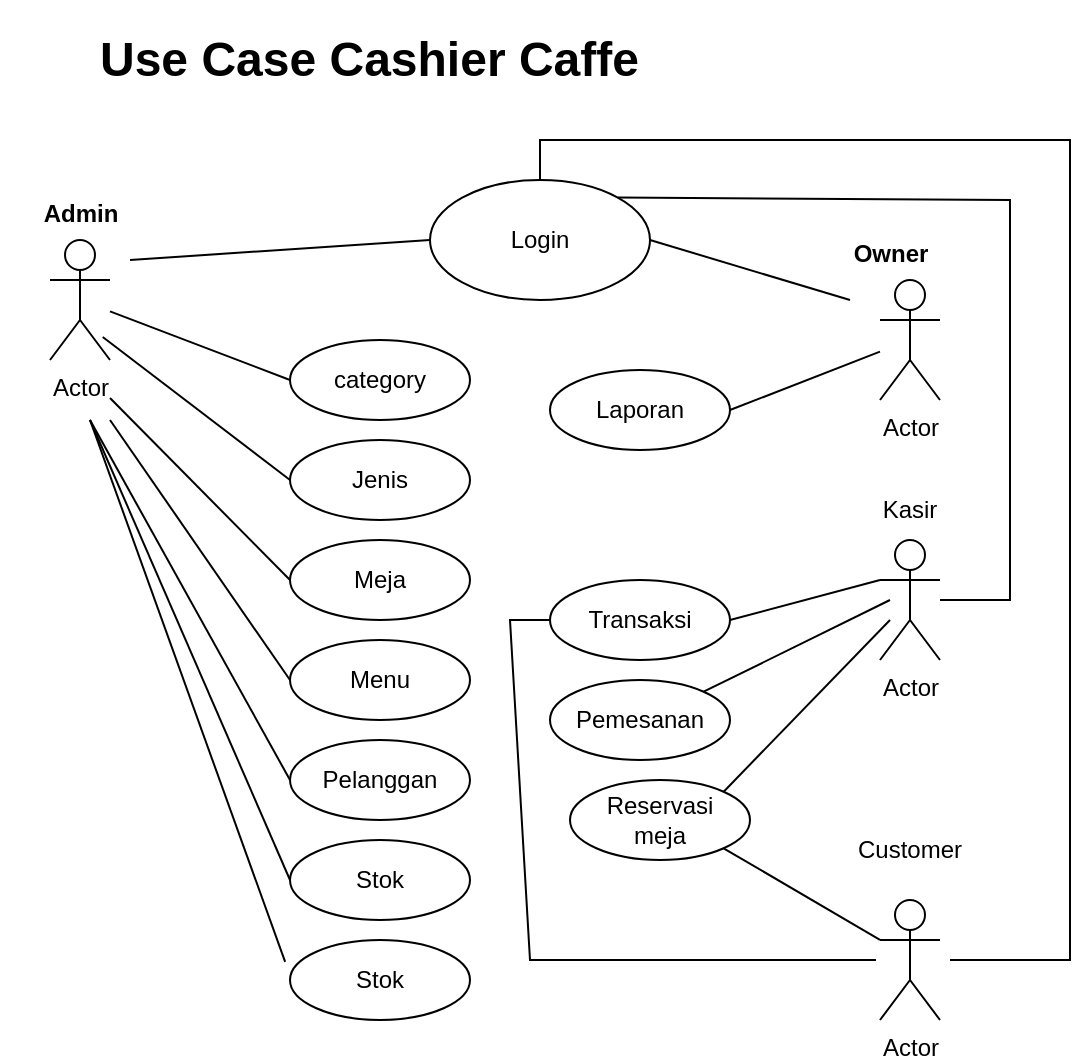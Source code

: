 <mxfile version="22.1.18" type="github" pages="2">
  <diagram name="Use case" id="99miMiEeGPiiA9rvKlBM">
    <mxGraphModel dx="593" dy="1801" grid="1" gridSize="10" guides="1" tooltips="1" connect="1" arrows="1" fold="1" page="1" pageScale="1" pageWidth="827" pageHeight="1169" math="0" shadow="0">
      <root>
        <mxCell id="0" />
        <mxCell id="1" parent="0" />
        <mxCell id="AkujJri6aUZunFmp67Fm-5" value="Actor" style="shape=umlActor;verticalLabelPosition=bottom;verticalAlign=top;html=1;outlineConnect=0;" vertex="1" parent="1">
          <mxGeometry x="80" y="80" width="30" height="60" as="geometry" />
        </mxCell>
        <mxCell id="AkujJri6aUZunFmp67Fm-6" value="Login" style="ellipse;whiteSpace=wrap;html=1;" vertex="1" parent="1">
          <mxGeometry x="270" y="50" width="110" height="60" as="geometry" />
        </mxCell>
        <mxCell id="AkujJri6aUZunFmp67Fm-8" value="Actor" style="shape=umlActor;verticalLabelPosition=bottom;verticalAlign=top;html=1;outlineConnect=0;" vertex="1" parent="1">
          <mxGeometry x="495" y="100" width="30" height="60" as="geometry" />
        </mxCell>
        <mxCell id="AkujJri6aUZunFmp67Fm-10" value="Admin" style="text;align=center;fontStyle=1;verticalAlign=middle;spacingLeft=3;spacingRight=3;strokeColor=none;rotatable=0;points=[[0,0.5],[1,0.5]];portConstraint=eastwest;html=1;" vertex="1" parent="1">
          <mxGeometry x="55" y="54" width="80" height="26" as="geometry" />
        </mxCell>
        <mxCell id="AkujJri6aUZunFmp67Fm-11" value="Owner" style="text;align=center;fontStyle=1;verticalAlign=middle;spacingLeft=3;spacingRight=3;strokeColor=none;rotatable=0;points=[[0,0.5],[1,0.5]];portConstraint=eastwest;html=1;" vertex="1" parent="1">
          <mxGeometry x="460" y="74" width="80" height="26" as="geometry" />
        </mxCell>
        <mxCell id="AkujJri6aUZunFmp67Fm-13" value="category" style="ellipse;whiteSpace=wrap;html=1;" vertex="1" parent="1">
          <mxGeometry x="200" y="130" width="90" height="40" as="geometry" />
        </mxCell>
        <mxCell id="AkujJri6aUZunFmp67Fm-14" value="Jenis" style="ellipse;whiteSpace=wrap;html=1;" vertex="1" parent="1">
          <mxGeometry x="200" y="180" width="90" height="40" as="geometry" />
        </mxCell>
        <mxCell id="AkujJri6aUZunFmp67Fm-15" value="Meja" style="ellipse;whiteSpace=wrap;html=1;" vertex="1" parent="1">
          <mxGeometry x="200" y="230" width="90" height="40" as="geometry" />
        </mxCell>
        <mxCell id="AkujJri6aUZunFmp67Fm-16" value="Menu" style="ellipse;whiteSpace=wrap;html=1;" vertex="1" parent="1">
          <mxGeometry x="200" y="280" width="90" height="40" as="geometry" />
        </mxCell>
        <mxCell id="AkujJri6aUZunFmp67Fm-17" value="Pelanggan" style="ellipse;whiteSpace=wrap;html=1;" vertex="1" parent="1">
          <mxGeometry x="200" y="330" width="90" height="40" as="geometry" />
        </mxCell>
        <mxCell id="AkujJri6aUZunFmp67Fm-18" value="Stok" style="ellipse;whiteSpace=wrap;html=1;" vertex="1" parent="1">
          <mxGeometry x="200" y="380" width="90" height="40" as="geometry" />
        </mxCell>
        <mxCell id="AkujJri6aUZunFmp67Fm-34" value="" style="endArrow=none;html=1;rounded=0;entryX=0;entryY=0.5;entryDx=0;entryDy=0;" edge="1" parent="1" source="AkujJri6aUZunFmp67Fm-5" target="AkujJri6aUZunFmp67Fm-13">
          <mxGeometry width="50" height="50" relative="1" as="geometry">
            <mxPoint x="250" y="330" as="sourcePoint" />
            <mxPoint x="300" y="280" as="targetPoint" />
          </mxGeometry>
        </mxCell>
        <mxCell id="AkujJri6aUZunFmp67Fm-35" value="" style="endArrow=none;html=1;rounded=0;entryX=0;entryY=0.5;entryDx=0;entryDy=0;exitX=0.879;exitY=0.809;exitDx=0;exitDy=0;exitPerimeter=0;" edge="1" parent="1" source="AkujJri6aUZunFmp67Fm-5" target="AkujJri6aUZunFmp67Fm-14">
          <mxGeometry width="50" height="50" relative="1" as="geometry">
            <mxPoint x="120" y="126" as="sourcePoint" />
            <mxPoint x="210" y="160" as="targetPoint" />
          </mxGeometry>
        </mxCell>
        <mxCell id="AkujJri6aUZunFmp67Fm-36" value="" style="endArrow=none;html=1;rounded=0;entryX=0;entryY=0.5;entryDx=0;entryDy=0;" edge="1" parent="1" target="AkujJri6aUZunFmp67Fm-6">
          <mxGeometry width="50" height="50" relative="1" as="geometry">
            <mxPoint x="120" y="90" as="sourcePoint" />
            <mxPoint x="210" y="160" as="targetPoint" />
          </mxGeometry>
        </mxCell>
        <mxCell id="AkujJri6aUZunFmp67Fm-37" value="" style="endArrow=none;html=1;rounded=0;exitX=1;exitY=0.5;exitDx=0;exitDy=0;" edge="1" parent="1" source="AkujJri6aUZunFmp67Fm-6">
          <mxGeometry width="50" height="50" relative="1" as="geometry">
            <mxPoint x="370" y="110" as="sourcePoint" />
            <mxPoint x="480" y="110" as="targetPoint" />
          </mxGeometry>
        </mxCell>
        <mxCell id="AkujJri6aUZunFmp67Fm-38" value="" style="endArrow=none;html=1;rounded=0;entryX=0;entryY=0.5;entryDx=0;entryDy=0;exitX=0.879;exitY=0.809;exitDx=0;exitDy=0;exitPerimeter=0;" edge="1" parent="1" target="AkujJri6aUZunFmp67Fm-15">
          <mxGeometry width="50" height="50" relative="1" as="geometry">
            <mxPoint x="110" y="159" as="sourcePoint" />
            <mxPoint x="204" y="230" as="targetPoint" />
          </mxGeometry>
        </mxCell>
        <mxCell id="AkujJri6aUZunFmp67Fm-39" value="" style="endArrow=none;html=1;rounded=0;entryX=0;entryY=0.5;entryDx=0;entryDy=0;exitX=0.879;exitY=0.809;exitDx=0;exitDy=0;exitPerimeter=0;" edge="1" parent="1" target="AkujJri6aUZunFmp67Fm-16">
          <mxGeometry width="50" height="50" relative="1" as="geometry">
            <mxPoint x="110" y="170" as="sourcePoint" />
            <mxPoint x="200" y="261" as="targetPoint" />
          </mxGeometry>
        </mxCell>
        <mxCell id="AkujJri6aUZunFmp67Fm-40" value="" style="endArrow=none;html=1;rounded=0;entryX=0;entryY=0.5;entryDx=0;entryDy=0;" edge="1" parent="1" target="AkujJri6aUZunFmp67Fm-17">
          <mxGeometry width="50" height="50" relative="1" as="geometry">
            <mxPoint x="100" y="170" as="sourcePoint" />
            <mxPoint x="180" y="300" as="targetPoint" />
          </mxGeometry>
        </mxCell>
        <mxCell id="AkujJri6aUZunFmp67Fm-41" value="" style="endArrow=none;html=1;rounded=0;entryX=0;entryY=0.5;entryDx=0;entryDy=0;" edge="1" parent="1" target="AkujJri6aUZunFmp67Fm-18">
          <mxGeometry width="50" height="50" relative="1" as="geometry">
            <mxPoint x="100" y="170" as="sourcePoint" />
            <mxPoint x="190" y="350" as="targetPoint" />
          </mxGeometry>
        </mxCell>
        <mxCell id="AkujJri6aUZunFmp67Fm-42" value="Laporan" style="ellipse;whiteSpace=wrap;html=1;" vertex="1" parent="1">
          <mxGeometry x="330" y="145" width="90" height="40" as="geometry" />
        </mxCell>
        <mxCell id="AkujJri6aUZunFmp67Fm-43" value="" style="endArrow=none;html=1;rounded=0;exitX=1;exitY=0.5;exitDx=0;exitDy=0;" edge="1" parent="1" source="AkujJri6aUZunFmp67Fm-42" target="AkujJri6aUZunFmp67Fm-8">
          <mxGeometry width="50" height="50" relative="1" as="geometry">
            <mxPoint x="425" y="150" as="sourcePoint" />
            <mxPoint x="565" y="170" as="targetPoint" />
          </mxGeometry>
        </mxCell>
        <mxCell id="AkujJri6aUZunFmp67Fm-44" value="Actor" style="shape=umlActor;verticalLabelPosition=bottom;verticalAlign=top;html=1;outlineConnect=0;" vertex="1" parent="1">
          <mxGeometry x="495" y="230" width="30" height="60" as="geometry" />
        </mxCell>
        <mxCell id="AkujJri6aUZunFmp67Fm-45" value="&lt;h1&gt;Use Case Cashier Caffe&lt;/h1&gt;" style="text;html=1;strokeColor=none;fillColor=none;spacing=5;spacingTop=-20;whiteSpace=wrap;overflow=hidden;rounded=0;" vertex="1" parent="1">
          <mxGeometry x="100" y="-30" width="350" height="40" as="geometry" />
        </mxCell>
        <mxCell id="AkujJri6aUZunFmp67Fm-46" value="Kasir" style="text;html=1;strokeColor=none;fillColor=none;align=center;verticalAlign=middle;whiteSpace=wrap;rounded=0;" vertex="1" parent="1">
          <mxGeometry x="480" y="200" width="60" height="30" as="geometry" />
        </mxCell>
        <mxCell id="AkujJri6aUZunFmp67Fm-49" value="" style="endArrow=none;html=1;rounded=0;exitX=1;exitY=0;exitDx=0;exitDy=0;" edge="1" parent="1" source="AkujJri6aUZunFmp67Fm-6" target="AkujJri6aUZunFmp67Fm-44">
          <mxGeometry width="50" height="50" relative="1" as="geometry">
            <mxPoint x="300" y="310" as="sourcePoint" />
            <mxPoint x="550" y="260" as="targetPoint" />
            <Array as="points">
              <mxPoint x="560" y="60" />
              <mxPoint x="560" y="260" />
            </Array>
          </mxGeometry>
        </mxCell>
        <mxCell id="AkujJri6aUZunFmp67Fm-50" value="Pemesanan" style="ellipse;whiteSpace=wrap;html=1;" vertex="1" parent="1">
          <mxGeometry x="330" y="300" width="90" height="40" as="geometry" />
        </mxCell>
        <mxCell id="AkujJri6aUZunFmp67Fm-52" value="Transaksi" style="ellipse;whiteSpace=wrap;html=1;" vertex="1" parent="1">
          <mxGeometry x="330" y="250" width="90" height="40" as="geometry" />
        </mxCell>
        <mxCell id="AkujJri6aUZunFmp67Fm-53" value="" style="endArrow=none;html=1;rounded=0;exitX=1;exitY=0;exitDx=0;exitDy=0;" edge="1" parent="1" source="AkujJri6aUZunFmp67Fm-50">
          <mxGeometry width="50" height="50" relative="1" as="geometry">
            <mxPoint x="300" y="310" as="sourcePoint" />
            <mxPoint x="500" y="260" as="targetPoint" />
          </mxGeometry>
        </mxCell>
        <mxCell id="AkujJri6aUZunFmp67Fm-54" value="" style="endArrow=none;html=1;rounded=0;exitX=1;exitY=0;exitDx=0;exitDy=0;" edge="1" parent="1" source="AkujJri6aUZunFmp67Fm-55">
          <mxGeometry width="50" height="50" relative="1" as="geometry">
            <mxPoint x="430" y="340" as="sourcePoint" />
            <mxPoint x="500" y="270" as="targetPoint" />
          </mxGeometry>
        </mxCell>
        <mxCell id="AkujJri6aUZunFmp67Fm-55" value="Reservasi&lt;br&gt;meja" style="ellipse;whiteSpace=wrap;html=1;" vertex="1" parent="1">
          <mxGeometry x="340" y="350" width="90" height="40" as="geometry" />
        </mxCell>
        <mxCell id="AkujJri6aUZunFmp67Fm-56" value="" style="endArrow=none;html=1;rounded=0;entryX=0;entryY=0.333;entryDx=0;entryDy=0;entryPerimeter=0;exitX=1;exitY=0.5;exitDx=0;exitDy=0;" edge="1" parent="1" source="AkujJri6aUZunFmp67Fm-52" target="AkujJri6aUZunFmp67Fm-44">
          <mxGeometry width="50" height="50" relative="1" as="geometry">
            <mxPoint x="430" y="240" as="sourcePoint" />
            <mxPoint x="510" y="270" as="targetPoint" />
          </mxGeometry>
        </mxCell>
        <mxCell id="AkujJri6aUZunFmp67Fm-58" value="Stok" style="ellipse;whiteSpace=wrap;html=1;" vertex="1" parent="1">
          <mxGeometry x="200" y="430" width="90" height="40" as="geometry" />
        </mxCell>
        <mxCell id="AkujJri6aUZunFmp67Fm-59" value="" style="endArrow=none;html=1;rounded=0;entryX=-0.027;entryY=0.273;entryDx=0;entryDy=0;entryPerimeter=0;" edge="1" parent="1" target="AkujJri6aUZunFmp67Fm-58">
          <mxGeometry width="50" height="50" relative="1" as="geometry">
            <mxPoint x="100" y="170" as="sourcePoint" />
            <mxPoint x="190" y="430" as="targetPoint" />
          </mxGeometry>
        </mxCell>
        <mxCell id="AkujJri6aUZunFmp67Fm-60" value="Actor" style="shape=umlActor;verticalLabelPosition=bottom;verticalAlign=top;html=1;outlineConnect=0;" vertex="1" parent="1">
          <mxGeometry x="495" y="410" width="30" height="60" as="geometry" />
        </mxCell>
        <mxCell id="AkujJri6aUZunFmp67Fm-61" value="Customer" style="text;html=1;strokeColor=none;fillColor=none;align=center;verticalAlign=middle;whiteSpace=wrap;rounded=0;" vertex="1" parent="1">
          <mxGeometry x="480" y="370" width="60" height="30" as="geometry" />
        </mxCell>
        <mxCell id="AkujJri6aUZunFmp67Fm-63" value="" style="endArrow=none;html=1;rounded=0;exitX=1;exitY=1;exitDx=0;exitDy=0;entryX=0;entryY=0.333;entryDx=0;entryDy=0;entryPerimeter=0;" edge="1" parent="1" source="AkujJri6aUZunFmp67Fm-55" target="AkujJri6aUZunFmp67Fm-60">
          <mxGeometry width="50" height="50" relative="1" as="geometry">
            <mxPoint x="426" y="366" as="sourcePoint" />
            <mxPoint x="480" y="420" as="targetPoint" />
          </mxGeometry>
        </mxCell>
        <mxCell id="AkujJri6aUZunFmp67Fm-64" value="" style="endArrow=none;html=1;rounded=0;exitX=0;exitY=0.5;exitDx=0;exitDy=0;" edge="1" parent="1" source="AkujJri6aUZunFmp67Fm-52">
          <mxGeometry width="50" height="50" relative="1" as="geometry">
            <mxPoint x="414" y="410" as="sourcePoint" />
            <mxPoint x="493" y="440" as="targetPoint" />
            <Array as="points">
              <mxPoint x="310" y="270" />
              <mxPoint x="320" y="440" />
            </Array>
          </mxGeometry>
        </mxCell>
        <mxCell id="AkujJri6aUZunFmp67Fm-65" value="" style="endArrow=none;html=1;rounded=0;exitX=0.5;exitY=0;exitDx=0;exitDy=0;" edge="1" parent="1" source="AkujJri6aUZunFmp67Fm-6">
          <mxGeometry width="50" height="50" relative="1" as="geometry">
            <mxPoint x="340" y="280" as="sourcePoint" />
            <mxPoint x="530" y="440" as="targetPoint" />
            <Array as="points">
              <mxPoint x="325" y="30" />
              <mxPoint x="590" y="30" />
              <mxPoint x="590" y="440" />
            </Array>
          </mxGeometry>
        </mxCell>
      </root>
    </mxGraphModel>
  </diagram>
  <diagram id="ZJLMs0nHdGUidtGzyGsQ" name="erd">
    <mxGraphModel dx="3075" dy="2359" grid="1" gridSize="10" guides="1" tooltips="1" connect="1" arrows="1" fold="1" page="1" pageScale="1" pageWidth="827" pageHeight="1169" math="0" shadow="0">
      <root>
        <mxCell id="0" />
        <mxCell id="1" parent="0" />
        <mxCell id="xLAtc9gtNEq5Ne8GK9qX-1" value="&lt;h1&gt;ERD Cashier Caffe&lt;/h1&gt;" style="text;html=1;strokeColor=none;fillColor=none;spacing=5;spacingTop=-20;whiteSpace=wrap;overflow=hidden;rounded=0;" vertex="1" parent="1">
          <mxGeometry x="100" y="-30" width="350" height="40" as="geometry" />
        </mxCell>
        <mxCell id="xLAtc9gtNEq5Ne8GK9qX-3" value="Stok" style="html=1;whiteSpace=wrap;" vertex="1" parent="1">
          <mxGeometry x="160" y="140" width="90" height="40" as="geometry" />
        </mxCell>
        <mxCell id="xLAtc9gtNEq5Ne8GK9qX-6" value="id" style="ellipse;whiteSpace=wrap;html=1;" vertex="1" parent="1">
          <mxGeometry x="110" y="70" width="80" height="40" as="geometry" />
        </mxCell>
        <mxCell id="xLAtc9gtNEq5Ne8GK9qX-7" value="menu_id" style="ellipse;whiteSpace=wrap;html=1;" vertex="1" parent="1">
          <mxGeometry x="200" y="70" width="80" height="40" as="geometry" />
        </mxCell>
        <mxCell id="xLAtc9gtNEq5Ne8GK9qX-8" value="jumlah" style="ellipse;whiteSpace=wrap;html=1;" vertex="1" parent="1">
          <mxGeometry x="30" y="140" width="80" height="40" as="geometry" />
        </mxCell>
        <mxCell id="xLAtc9gtNEq5Ne8GK9qX-9" value="" style="endArrow=none;html=1;rounded=0;exitX=0.5;exitY=1;exitDx=0;exitDy=0;entryX=0;entryY=0;entryDx=0;entryDy=0;" edge="1" parent="1" source="xLAtc9gtNEq5Ne8GK9qX-6" target="xLAtc9gtNEq5Ne8GK9qX-3">
          <mxGeometry width="50" height="50" relative="1" as="geometry">
            <mxPoint x="220" y="130" as="sourcePoint" />
            <mxPoint x="270" y="80" as="targetPoint" />
          </mxGeometry>
        </mxCell>
        <mxCell id="xLAtc9gtNEq5Ne8GK9qX-10" value="" style="endArrow=none;html=1;rounded=0;exitX=0.5;exitY=1;exitDx=0;exitDy=0;entryX=0.5;entryY=0;entryDx=0;entryDy=0;" edge="1" parent="1" source="xLAtc9gtNEq5Ne8GK9qX-7" target="xLAtc9gtNEq5Ne8GK9qX-3">
          <mxGeometry width="50" height="50" relative="1" as="geometry">
            <mxPoint x="160" y="120" as="sourcePoint" />
            <mxPoint x="170" y="150" as="targetPoint" />
          </mxGeometry>
        </mxCell>
        <mxCell id="xLAtc9gtNEq5Ne8GK9qX-11" value="" style="endArrow=none;html=1;rounded=0;exitX=0;exitY=0.5;exitDx=0;exitDy=0;entryX=1;entryY=0.5;entryDx=0;entryDy=0;" edge="1" parent="1" source="xLAtc9gtNEq5Ne8GK9qX-3" target="xLAtc9gtNEq5Ne8GK9qX-8">
          <mxGeometry width="50" height="50" relative="1" as="geometry">
            <mxPoint x="250" y="120" as="sourcePoint" />
            <mxPoint x="215" y="150" as="targetPoint" />
          </mxGeometry>
        </mxCell>
        <mxCell id="xLAtc9gtNEq5Ne8GK9qX-15" value="" style="rhombus;" vertex="1" parent="1">
          <mxGeometry x="310" y="150" width="20" height="20" as="geometry" />
        </mxCell>
        <mxCell id="xLAtc9gtNEq5Ne8GK9qX-16" value="" style="endArrow=none;html=1;rounded=0;exitX=0;exitY=0.5;exitDx=0;exitDy=0;entryX=1;entryY=0.5;entryDx=0;entryDy=0;" edge="1" parent="1" source="xLAtc9gtNEq5Ne8GK9qX-15" target="xLAtc9gtNEq5Ne8GK9qX-3">
          <mxGeometry width="50" height="50" relative="1" as="geometry">
            <mxPoint x="170" y="170" as="sourcePoint" />
            <mxPoint x="120" y="170" as="targetPoint" />
          </mxGeometry>
        </mxCell>
        <mxCell id="xLAtc9gtNEq5Ne8GK9qX-17" value="Menu" style="html=1;whiteSpace=wrap;" vertex="1" parent="1">
          <mxGeometry x="380" y="140" width="90" height="40" as="geometry" />
        </mxCell>
        <mxCell id="xLAtc9gtNEq5Ne8GK9qX-18" value="id" style="ellipse;whiteSpace=wrap;html=1;" vertex="1" parent="1">
          <mxGeometry x="334" y="70" width="80" height="40" as="geometry" />
        </mxCell>
        <mxCell id="xLAtc9gtNEq5Ne8GK9qX-19" value="nama_menu" style="ellipse;whiteSpace=wrap;html=1;" vertex="1" parent="1">
          <mxGeometry x="385" y="30" width="80" height="40" as="geometry" />
        </mxCell>
        <mxCell id="xLAtc9gtNEq5Ne8GK9qX-20" value="jenis" style="ellipse;whiteSpace=wrap;html=1;" vertex="1" parent="1">
          <mxGeometry x="505" y="200" width="80" height="40" as="geometry" />
        </mxCell>
        <mxCell id="xLAtc9gtNEq5Ne8GK9qX-21" value="" style="endArrow=none;html=1;rounded=0;exitX=0.5;exitY=1;exitDx=0;exitDy=0;entryX=0;entryY=0;entryDx=0;entryDy=0;" edge="1" source="xLAtc9gtNEq5Ne8GK9qX-18" target="xLAtc9gtNEq5Ne8GK9qX-17" parent="1">
          <mxGeometry width="50" height="50" relative="1" as="geometry">
            <mxPoint x="470" y="130" as="sourcePoint" />
            <mxPoint x="520" y="80" as="targetPoint" />
          </mxGeometry>
        </mxCell>
        <mxCell id="xLAtc9gtNEq5Ne8GK9qX-22" value="" style="endArrow=none;html=1;rounded=0;exitX=0.5;exitY=1;exitDx=0;exitDy=0;entryX=0.5;entryY=0;entryDx=0;entryDy=0;" edge="1" source="xLAtc9gtNEq5Ne8GK9qX-19" target="xLAtc9gtNEq5Ne8GK9qX-17" parent="1">
          <mxGeometry width="50" height="50" relative="1" as="geometry">
            <mxPoint x="410" y="120" as="sourcePoint" />
            <mxPoint x="420" y="150" as="targetPoint" />
          </mxGeometry>
        </mxCell>
        <mxCell id="xLAtc9gtNEq5Ne8GK9qX-23" value="" style="endArrow=none;html=1;rounded=0;entryX=1;entryY=1;entryDx=0;entryDy=0;exitX=0;exitY=0.5;exitDx=0;exitDy=0;" edge="1" source="xLAtc9gtNEq5Ne8GK9qX-20" target="xLAtc9gtNEq5Ne8GK9qX-17" parent="1">
          <mxGeometry width="50" height="50" relative="1" as="geometry">
            <mxPoint x="545" y="220" as="sourcePoint" />
            <mxPoint x="465" y="220" as="targetPoint" />
          </mxGeometry>
        </mxCell>
        <mxCell id="xLAtc9gtNEq5Ne8GK9qX-24" value="" style="endArrow=none;html=1;rounded=0;exitX=1;exitY=0.5;exitDx=0;exitDy=0;entryX=0;entryY=0.5;entryDx=0;entryDy=0;" edge="1" parent="1" source="xLAtc9gtNEq5Ne8GK9qX-15" target="xLAtc9gtNEq5Ne8GK9qX-17">
          <mxGeometry width="50" height="50" relative="1" as="geometry">
            <mxPoint x="410" y="120" as="sourcePoint" />
            <mxPoint x="420" y="150" as="targetPoint" />
          </mxGeometry>
        </mxCell>
        <mxCell id="xLAtc9gtNEq5Ne8GK9qX-25" value="harga" style="ellipse;whiteSpace=wrap;html=1;" vertex="1" parent="1">
          <mxGeometry x="440" y="70" width="80" height="40" as="geometry" />
        </mxCell>
        <mxCell id="xLAtc9gtNEq5Ne8GK9qX-26" value="" style="endArrow=none;html=1;rounded=0;exitX=0.5;exitY=1;exitDx=0;exitDy=0;entryX=0.75;entryY=0;entryDx=0;entryDy=0;" edge="1" source="xLAtc9gtNEq5Ne8GK9qX-25" parent="1" target="xLAtc9gtNEq5Ne8GK9qX-17">
          <mxGeometry width="50" height="50" relative="1" as="geometry">
            <mxPoint x="465" y="160" as="sourcePoint" />
            <mxPoint x="480" y="180" as="targetPoint" />
          </mxGeometry>
        </mxCell>
        <mxCell id="xLAtc9gtNEq5Ne8GK9qX-27" value="image" style="ellipse;whiteSpace=wrap;html=1;" vertex="1" parent="1">
          <mxGeometry x="510" y="40" width="80" height="40" as="geometry" />
        </mxCell>
        <mxCell id="xLAtc9gtNEq5Ne8GK9qX-28" value="" style="endArrow=none;html=1;rounded=0;exitX=0.5;exitY=1;exitDx=0;exitDy=0;entryX=1;entryY=0;entryDx=0;entryDy=0;" edge="1" source="xLAtc9gtNEq5Ne8GK9qX-27" parent="1" target="xLAtc9gtNEq5Ne8GK9qX-17">
          <mxGeometry width="50" height="50" relative="1" as="geometry">
            <mxPoint x="535" y="130" as="sourcePoint" />
            <mxPoint x="518" y="110" as="targetPoint" />
          </mxGeometry>
        </mxCell>
        <mxCell id="xLAtc9gtNEq5Ne8GK9qX-29" value="" style="endArrow=none;html=1;rounded=0;exitX=0;exitY=1;exitDx=0;exitDy=0;entryX=1;entryY=0.25;entryDx=0;entryDy=0;" edge="1" source="xLAtc9gtNEq5Ne8GK9qX-30" parent="1" target="xLAtc9gtNEq5Ne8GK9qX-17">
          <mxGeometry width="50" height="50" relative="1" as="geometry">
            <mxPoint x="565" y="180" as="sourcePoint" />
            <mxPoint x="500" y="190" as="targetPoint" />
          </mxGeometry>
        </mxCell>
        <mxCell id="xLAtc9gtNEq5Ne8GK9qX-30" value="deskripsi" style="ellipse;whiteSpace=wrap;html=1;" vertex="1" parent="1">
          <mxGeometry x="540" y="90" width="80" height="40" as="geometry" />
        </mxCell>
        <mxCell id="xLAtc9gtNEq5Ne8GK9qX-31" value="" style="rhombus;" vertex="1" parent="1">
          <mxGeometry x="580" y="150" width="20" height="20" as="geometry" />
        </mxCell>
        <mxCell id="xLAtc9gtNEq5Ne8GK9qX-32" value="" style="endArrow=none;html=1;rounded=0;exitX=0;exitY=0.5;exitDx=0;exitDy=0;entryX=1;entryY=0.5;entryDx=0;entryDy=0;" edge="1" source="xLAtc9gtNEq5Ne8GK9qX-31" parent="1" target="xLAtc9gtNEq5Ne8GK9qX-17">
          <mxGeometry width="50" height="50" relative="1" as="geometry">
            <mxPoint x="440" y="170" as="sourcePoint" />
            <mxPoint x="520" y="160" as="targetPoint" />
          </mxGeometry>
        </mxCell>
        <mxCell id="xLAtc9gtNEq5Ne8GK9qX-33" value="jenis" style="html=1;whiteSpace=wrap;" vertex="1" parent="1">
          <mxGeometry x="686" y="140" width="90" height="40" as="geometry" />
        </mxCell>
        <mxCell id="xLAtc9gtNEq5Ne8GK9qX-35" value="nama_jenis" style="ellipse;whiteSpace=wrap;html=1;" vertex="1" parent="1">
          <mxGeometry x="686" y="70" width="80" height="40" as="geometry" />
        </mxCell>
        <mxCell id="xLAtc9gtNEq5Ne8GK9qX-36" value="kategori_id" style="ellipse;whiteSpace=wrap;html=1;" vertex="1" parent="1">
          <mxGeometry x="820" y="160" width="80" height="40" as="geometry" />
        </mxCell>
        <mxCell id="xLAtc9gtNEq5Ne8GK9qX-38" value="" style="endArrow=none;html=1;rounded=0;exitX=0.5;exitY=1;exitDx=0;exitDy=0;entryX=0.5;entryY=0;entryDx=0;entryDy=0;" edge="1" source="xLAtc9gtNEq5Ne8GK9qX-35" target="xLAtc9gtNEq5Ne8GK9qX-33" parent="1">
          <mxGeometry width="50" height="50" relative="1" as="geometry">
            <mxPoint x="716" y="120" as="sourcePoint" />
            <mxPoint x="726" y="150" as="targetPoint" />
          </mxGeometry>
        </mxCell>
        <mxCell id="xLAtc9gtNEq5Ne8GK9qX-39" value="" style="endArrow=none;html=1;rounded=0;entryX=1;entryY=0.5;entryDx=0;entryDy=0;exitX=0;exitY=0.5;exitDx=0;exitDy=0;" edge="1" source="xLAtc9gtNEq5Ne8GK9qX-36" target="xLAtc9gtNEq5Ne8GK9qX-33" parent="1">
          <mxGeometry width="50" height="50" relative="1" as="geometry">
            <mxPoint x="851" y="220" as="sourcePoint" />
            <mxPoint x="771" y="220" as="targetPoint" />
          </mxGeometry>
        </mxCell>
        <mxCell id="xLAtc9gtNEq5Ne8GK9qX-42" value="id" style="ellipse;whiteSpace=wrap;html=1;" vertex="1" parent="1">
          <mxGeometry x="800" y="80" width="80" height="40" as="geometry" />
        </mxCell>
        <mxCell id="xLAtc9gtNEq5Ne8GK9qX-43" value="" style="endArrow=none;html=1;rounded=0;exitX=0;exitY=1;exitDx=0;exitDy=0;entryX=1;entryY=0;entryDx=0;entryDy=0;" edge="1" source="xLAtc9gtNEq5Ne8GK9qX-42" target="xLAtc9gtNEq5Ne8GK9qX-33" parent="1">
          <mxGeometry width="50" height="50" relative="1" as="geometry">
            <mxPoint x="841" y="130" as="sourcePoint" />
            <mxPoint x="824" y="110" as="targetPoint" />
          </mxGeometry>
        </mxCell>
        <mxCell id="xLAtc9gtNEq5Ne8GK9qX-46" value="" style="rhombus;" vertex="1" parent="1">
          <mxGeometry x="721" y="260" width="20" height="20" as="geometry" />
        </mxCell>
        <mxCell id="xLAtc9gtNEq5Ne8GK9qX-47" value="" style="endArrow=none;html=1;rounded=0;exitX=0.5;exitY=0;exitDx=0;exitDy=0;entryX=0.5;entryY=1;entryDx=0;entryDy=0;" edge="1" source="xLAtc9gtNEq5Ne8GK9qX-46" target="xLAtc9gtNEq5Ne8GK9qX-33" parent="1">
          <mxGeometry width="50" height="50" relative="1" as="geometry">
            <mxPoint x="581" y="280" as="sourcePoint" />
            <mxPoint x="727" y="190" as="targetPoint" />
          </mxGeometry>
        </mxCell>
        <mxCell id="xLAtc9gtNEq5Ne8GK9qX-48" value="" style="endArrow=none;html=1;rounded=0;exitX=0;exitY=0.5;exitDx=0;exitDy=0;entryX=1;entryY=0.5;entryDx=0;entryDy=0;" edge="1" parent="1" source="xLAtc9gtNEq5Ne8GK9qX-33" target="xLAtc9gtNEq5Ne8GK9qX-31">
          <mxGeometry width="50" height="50" relative="1" as="geometry">
            <mxPoint x="590" y="170" as="sourcePoint" />
            <mxPoint x="480" y="170" as="targetPoint" />
          </mxGeometry>
        </mxCell>
        <mxCell id="xLAtc9gtNEq5Ne8GK9qX-49" value="kategori" style="html=1;whiteSpace=wrap;" vertex="1" parent="1">
          <mxGeometry x="686" y="350" width="90" height="40" as="geometry" />
        </mxCell>
        <mxCell id="xLAtc9gtNEq5Ne8GK9qX-51" value="nama_kategori" style="ellipse;whiteSpace=wrap;html=1;" vertex="1" parent="1">
          <mxGeometry x="820" y="370" width="100" height="40" as="geometry" />
        </mxCell>
        <mxCell id="xLAtc9gtNEq5Ne8GK9qX-53" value="" style="endArrow=none;html=1;rounded=0;entryX=1;entryY=0.5;entryDx=0;entryDy=0;exitX=0;exitY=0.5;exitDx=0;exitDy=0;" edge="1" source="xLAtc9gtNEq5Ne8GK9qX-51" target="xLAtc9gtNEq5Ne8GK9qX-49" parent="1">
          <mxGeometry width="50" height="50" relative="1" as="geometry">
            <mxPoint x="851" y="430" as="sourcePoint" />
            <mxPoint x="771" y="430" as="targetPoint" />
          </mxGeometry>
        </mxCell>
        <mxCell id="xLAtc9gtNEq5Ne8GK9qX-54" value="id" style="ellipse;whiteSpace=wrap;html=1;" vertex="1" parent="1">
          <mxGeometry x="800" y="290" width="80" height="40" as="geometry" />
        </mxCell>
        <mxCell id="xLAtc9gtNEq5Ne8GK9qX-55" value="" style="endArrow=none;html=1;rounded=0;exitX=0;exitY=1;exitDx=0;exitDy=0;entryX=1;entryY=0;entryDx=0;entryDy=0;" edge="1" source="xLAtc9gtNEq5Ne8GK9qX-54" target="xLAtc9gtNEq5Ne8GK9qX-49" parent="1">
          <mxGeometry width="50" height="50" relative="1" as="geometry">
            <mxPoint x="841" y="340" as="sourcePoint" />
            <mxPoint x="824" y="320" as="targetPoint" />
          </mxGeometry>
        </mxCell>
        <mxCell id="xLAtc9gtNEq5Ne8GK9qX-56" value="" style="endArrow=none;html=1;rounded=0;exitX=0.5;exitY=0;exitDx=0;exitDy=0;entryX=0.5;entryY=1;entryDx=0;entryDy=0;" edge="1" parent="1" source="xLAtc9gtNEq5Ne8GK9qX-49" target="xLAtc9gtNEq5Ne8GK9qX-46">
          <mxGeometry width="50" height="50" relative="1" as="geometry">
            <mxPoint x="741" y="270" as="sourcePoint" />
            <mxPoint x="741" y="190" as="targetPoint" />
          </mxGeometry>
        </mxCell>
        <mxCell id="xLAtc9gtNEq5Ne8GK9qX-57" value="Pemesanan" style="html=1;whiteSpace=wrap;" vertex="1" parent="1">
          <mxGeometry x="69" y="346" width="90" height="40" as="geometry" />
        </mxCell>
        <mxCell id="xLAtc9gtNEq5Ne8GK9qX-58" value="id" style="ellipse;whiteSpace=wrap;html=1;" vertex="1" parent="1">
          <mxGeometry x="-6" y="286" width="80" height="40" as="geometry" />
        </mxCell>
        <mxCell id="xLAtc9gtNEq5Ne8GK9qX-59" value="meja_id" style="ellipse;whiteSpace=wrap;html=1;" vertex="1" parent="1">
          <mxGeometry x="24" y="226" width="80" height="40" as="geometry" />
        </mxCell>
        <mxCell id="xLAtc9gtNEq5Ne8GK9qX-60" value="jml_pelanggan" style="ellipse;whiteSpace=wrap;html=1;" vertex="1" parent="1">
          <mxGeometry x="-76" y="346" width="95" height="40" as="geometry" />
        </mxCell>
        <mxCell id="xLAtc9gtNEq5Ne8GK9qX-61" value="" style="endArrow=none;html=1;rounded=0;exitX=0.5;exitY=1;exitDx=0;exitDy=0;entryX=0;entryY=0;entryDx=0;entryDy=0;" edge="1" source="xLAtc9gtNEq5Ne8GK9qX-58" target="xLAtc9gtNEq5Ne8GK9qX-57" parent="1">
          <mxGeometry width="50" height="50" relative="1" as="geometry">
            <mxPoint x="129" y="336" as="sourcePoint" />
            <mxPoint x="179" y="286" as="targetPoint" />
          </mxGeometry>
        </mxCell>
        <mxCell id="xLAtc9gtNEq5Ne8GK9qX-62" value="" style="endArrow=none;html=1;rounded=0;exitX=0.5;exitY=1;exitDx=0;exitDy=0;entryX=0.25;entryY=0;entryDx=0;entryDy=0;" edge="1" source="xLAtc9gtNEq5Ne8GK9qX-59" target="xLAtc9gtNEq5Ne8GK9qX-57" parent="1">
          <mxGeometry width="50" height="50" relative="1" as="geometry">
            <mxPoint x="69" y="326" as="sourcePoint" />
            <mxPoint x="79" y="356" as="targetPoint" />
          </mxGeometry>
        </mxCell>
        <mxCell id="xLAtc9gtNEq5Ne8GK9qX-63" value="" style="endArrow=none;html=1;rounded=0;exitX=0;exitY=0.5;exitDx=0;exitDy=0;entryX=1;entryY=0.5;entryDx=0;entryDy=0;" edge="1" source="xLAtc9gtNEq5Ne8GK9qX-57" target="xLAtc9gtNEq5Ne8GK9qX-60" parent="1">
          <mxGeometry width="50" height="50" relative="1" as="geometry">
            <mxPoint x="159" y="326" as="sourcePoint" />
            <mxPoint x="124" y="356" as="targetPoint" />
          </mxGeometry>
        </mxCell>
        <mxCell id="xLAtc9gtNEq5Ne8GK9qX-64" value="" style="endArrow=none;html=1;rounded=0;exitX=0.5;exitY=1;exitDx=0;exitDy=0;entryX=0.5;entryY=0;entryDx=0;entryDy=0;" edge="1" source="xLAtc9gtNEq5Ne8GK9qX-65" parent="1" target="xLAtc9gtNEq5Ne8GK9qX-57">
          <mxGeometry width="50" height="50" relative="1" as="geometry">
            <mxPoint x="119" y="366" as="sourcePoint" />
            <mxPoint x="142" y="386" as="targetPoint" />
          </mxGeometry>
        </mxCell>
        <mxCell id="xLAtc9gtNEq5Ne8GK9qX-65" value="tgl_pemesanan" style="ellipse;whiteSpace=wrap;html=1;" vertex="1" parent="1">
          <mxGeometry x="89" y="196" width="100" height="40" as="geometry" />
        </mxCell>
        <mxCell id="xLAtc9gtNEq5Ne8GK9qX-66" value="jam_mulai" style="ellipse;whiteSpace=wrap;html=1;" vertex="1" parent="1">
          <mxGeometry x="144" y="246" width="100" height="40" as="geometry" />
        </mxCell>
        <mxCell id="xLAtc9gtNEq5Ne8GK9qX-67" value="" style="endArrow=none;html=1;rounded=0;exitX=0.5;exitY=1;exitDx=0;exitDy=0;entryX=1;entryY=0;entryDx=0;entryDy=0;" edge="1" source="xLAtc9gtNEq5Ne8GK9qX-66" parent="1" target="xLAtc9gtNEq5Ne8GK9qX-57">
          <mxGeometry width="50" height="50" relative="1" as="geometry">
            <mxPoint x="164" y="426" as="sourcePoint" />
            <mxPoint x="159" y="406" as="targetPoint" />
          </mxGeometry>
        </mxCell>
        <mxCell id="xLAtc9gtNEq5Ne8GK9qX-68" value="jam_selesai" style="ellipse;whiteSpace=wrap;html=1;" vertex="1" parent="1">
          <mxGeometry x="155" y="320" width="100" height="40" as="geometry" />
        </mxCell>
        <mxCell id="xLAtc9gtNEq5Ne8GK9qX-69" value="" style="endArrow=none;html=1;rounded=0;entryX=1;entryY=0.5;entryDx=0;entryDy=0;exitX=0;exitY=1;exitDx=0;exitDy=0;" edge="1" parent="1" target="xLAtc9gtNEq5Ne8GK9qX-57">
          <mxGeometry width="50" height="50" relative="1" as="geometry">
            <mxPoint x="203.645" y="330.142" as="sourcePoint" />
            <mxPoint x="194" y="396" as="targetPoint" />
          </mxGeometry>
        </mxCell>
        <mxCell id="xLAtc9gtNEq5Ne8GK9qX-70" value="" style="endArrow=none;html=1;rounded=0;entryX=1;entryY=0.75;entryDx=0;entryDy=0;exitX=0;exitY=0.5;exitDx=0;exitDy=0;" edge="1" source="xLAtc9gtNEq5Ne8GK9qX-71" parent="1" target="xLAtc9gtNEq5Ne8GK9qX-57">
          <mxGeometry width="50" height="50" relative="1" as="geometry">
            <mxPoint x="231.5" y="406" as="sourcePoint" />
            <mxPoint x="156.5" y="416" as="targetPoint" />
          </mxGeometry>
        </mxCell>
        <mxCell id="xLAtc9gtNEq5Ne8GK9qX-71" value="nama_pemesan" style="ellipse;whiteSpace=wrap;html=1;" vertex="1" parent="1">
          <mxGeometry x="168" y="386" width="100" height="40" as="geometry" />
        </mxCell>
        <mxCell id="xLAtc9gtNEq5Ne8GK9qX-72" value="" style="endArrow=none;html=1;rounded=0;exitX=0.5;exitY=0;exitDx=0;exitDy=0;entryX=0.5;entryY=1;entryDx=0;entryDy=0;" edge="1" source="xLAtc9gtNEq5Ne8GK9qX-73" parent="1" target="xLAtc9gtNEq5Ne8GK9qX-57">
          <mxGeometry width="50" height="50" relative="1" as="geometry">
            <mxPoint x="-36" y="456" as="sourcePoint" />
            <mxPoint x="44" y="446" as="targetPoint" />
          </mxGeometry>
        </mxCell>
        <mxCell id="xLAtc9gtNEq5Ne8GK9qX-73" value="" style="rhombus;" vertex="1" parent="1">
          <mxGeometry x="104" y="436" width="20" height="20" as="geometry" />
        </mxCell>
        <mxCell id="xLAtc9gtNEq5Ne8GK9qX-74" value="Pemesanan" style="html=1;whiteSpace=wrap;" vertex="1" parent="1">
          <mxGeometry x="69" y="516" width="90" height="40" as="geometry" />
        </mxCell>
        <mxCell id="xLAtc9gtNEq5Ne8GK9qX-75" value="id" style="ellipse;whiteSpace=wrap;html=1;" vertex="1" parent="1">
          <mxGeometry x="-36" y="476" width="80" height="40" as="geometry" />
        </mxCell>
        <mxCell id="xLAtc9gtNEq5Ne8GK9qX-77" value="nomor_meja" style="ellipse;whiteSpace=wrap;html=1;" vertex="1" parent="1">
          <mxGeometry x="-63.5" y="536" width="95" height="40" as="geometry" />
        </mxCell>
        <mxCell id="xLAtc9gtNEq5Ne8GK9qX-78" value="" style="endArrow=none;html=1;rounded=0;exitX=1;exitY=0.5;exitDx=0;exitDy=0;entryX=0;entryY=0;entryDx=0;entryDy=0;" edge="1" source="xLAtc9gtNEq5Ne8GK9qX-75" target="xLAtc9gtNEq5Ne8GK9qX-74" parent="1">
          <mxGeometry width="50" height="50" relative="1" as="geometry">
            <mxPoint x="109" y="526" as="sourcePoint" />
            <mxPoint x="159" y="476" as="targetPoint" />
          </mxGeometry>
        </mxCell>
        <mxCell id="xLAtc9gtNEq5Ne8GK9qX-80" value="" style="endArrow=none;html=1;rounded=0;exitX=0;exitY=0.5;exitDx=0;exitDy=0;entryX=1;entryY=0.5;entryDx=0;entryDy=0;" edge="1" source="xLAtc9gtNEq5Ne8GK9qX-74" target="xLAtc9gtNEq5Ne8GK9qX-77" parent="1">
          <mxGeometry width="50" height="50" relative="1" as="geometry">
            <mxPoint x="139" y="516" as="sourcePoint" />
            <mxPoint x="104" y="546" as="targetPoint" />
          </mxGeometry>
        </mxCell>
        <mxCell id="xLAtc9gtNEq5Ne8GK9qX-81" value="" style="endArrow=none;html=1;rounded=0;exitX=0.5;exitY=1;exitDx=0;exitDy=0;entryX=0.5;entryY=0;entryDx=0;entryDy=0;" edge="1" source="xLAtc9gtNEq5Ne8GK9qX-73" target="xLAtc9gtNEq5Ne8GK9qX-74" parent="1">
          <mxGeometry width="50" height="50" relative="1" as="geometry">
            <mxPoint x="164" y="436" as="sourcePoint" />
            <mxPoint x="122" y="576" as="targetPoint" />
          </mxGeometry>
        </mxCell>
        <mxCell id="xLAtc9gtNEq5Ne8GK9qX-83" value="kapasitas" style="ellipse;whiteSpace=wrap;html=1;" vertex="1" parent="1">
          <mxGeometry x="158" y="466" width="90" height="40" as="geometry" />
        </mxCell>
        <mxCell id="xLAtc9gtNEq5Ne8GK9qX-84" value="" style="endArrow=none;html=1;rounded=0;exitX=0;exitY=1;exitDx=0;exitDy=0;entryX=1;entryY=0;entryDx=0;entryDy=0;" edge="1" source="xLAtc9gtNEq5Ne8GK9qX-83" target="xLAtc9gtNEq5Ne8GK9qX-74" parent="1">
          <mxGeometry width="50" height="50" relative="1" as="geometry">
            <mxPoint x="144" y="616" as="sourcePoint" />
            <mxPoint x="139" y="596" as="targetPoint" />
          </mxGeometry>
        </mxCell>
        <mxCell id="xLAtc9gtNEq5Ne8GK9qX-87" value="" style="endArrow=none;html=1;rounded=0;entryX=1;entryY=0.75;entryDx=0;entryDy=0;exitX=0;exitY=0.5;exitDx=0;exitDy=0;" edge="1" source="xLAtc9gtNEq5Ne8GK9qX-88" target="xLAtc9gtNEq5Ne8GK9qX-74" parent="1">
          <mxGeometry width="50" height="50" relative="1" as="geometry">
            <mxPoint x="211.5" y="596" as="sourcePoint" />
            <mxPoint x="136.5" y="606" as="targetPoint" />
          </mxGeometry>
        </mxCell>
        <mxCell id="xLAtc9gtNEq5Ne8GK9qX-88" value="status" style="ellipse;whiteSpace=wrap;html=1;" vertex="1" parent="1">
          <mxGeometry x="194" y="526" width="80" height="40" as="geometry" />
        </mxCell>
        <mxCell id="xLAtc9gtNEq5Ne8GK9qX-89" value="" style="endArrow=none;html=1;rounded=0;entryX=0.5;entryY=1;entryDx=0;entryDy=0;exitX=0.5;exitY=0;exitDx=0;exitDy=0;" edge="1" parent="1" source="xLAtc9gtNEq5Ne8GK9qX-90" target="xLAtc9gtNEq5Ne8GK9qX-17">
          <mxGeometry width="50" height="50" relative="1" as="geometry">
            <mxPoint x="425" y="390" as="sourcePoint" />
            <mxPoint x="480" y="190" as="targetPoint" />
          </mxGeometry>
        </mxCell>
        <mxCell id="xLAtc9gtNEq5Ne8GK9qX-90" value="" style="rhombus;" vertex="1" parent="1">
          <mxGeometry x="415" y="280" width="20" height="20" as="geometry" />
        </mxCell>
        <mxCell id="xLAtc9gtNEq5Ne8GK9qX-93" value="detail transaksi" style="html=1;whiteSpace=wrap;" vertex="1" parent="1">
          <mxGeometry x="380" y="360" width="90" height="40" as="geometry" />
        </mxCell>
        <mxCell id="xLAtc9gtNEq5Ne8GK9qX-94" value="id" style="ellipse;whiteSpace=wrap;html=1;" vertex="1" parent="1">
          <mxGeometry x="300" y="300" width="80" height="40" as="geometry" />
        </mxCell>
        <mxCell id="xLAtc9gtNEq5Ne8GK9qX-95" value="menu_id" style="ellipse;whiteSpace=wrap;html=1;" vertex="1" parent="1">
          <mxGeometry x="450" y="290" width="80" height="40" as="geometry" />
        </mxCell>
        <mxCell id="xLAtc9gtNEq5Ne8GK9qX-96" value="transaksi_id" style="ellipse;whiteSpace=wrap;html=1;" vertex="1" parent="1">
          <mxGeometry x="260" y="360" width="80" height="40" as="geometry" />
        </mxCell>
        <mxCell id="xLAtc9gtNEq5Ne8GK9qX-97" value="" style="endArrow=none;html=1;rounded=0;exitX=0.5;exitY=1;exitDx=0;exitDy=0;entryX=0;entryY=0;entryDx=0;entryDy=0;" edge="1" source="xLAtc9gtNEq5Ne8GK9qX-94" target="xLAtc9gtNEq5Ne8GK9qX-93" parent="1">
          <mxGeometry width="50" height="50" relative="1" as="geometry">
            <mxPoint x="450" y="350" as="sourcePoint" />
            <mxPoint x="500" y="300" as="targetPoint" />
          </mxGeometry>
        </mxCell>
        <mxCell id="xLAtc9gtNEq5Ne8GK9qX-98" value="" style="endArrow=none;html=1;rounded=0;exitX=0.5;exitY=1;exitDx=0;exitDy=0;entryX=1;entryY=0;entryDx=0;entryDy=0;" edge="1" source="xLAtc9gtNEq5Ne8GK9qX-95" target="xLAtc9gtNEq5Ne8GK9qX-93" parent="1">
          <mxGeometry width="50" height="50" relative="1" as="geometry">
            <mxPoint x="410" y="340" as="sourcePoint" />
            <mxPoint x="455" y="360" as="targetPoint" />
          </mxGeometry>
        </mxCell>
        <mxCell id="xLAtc9gtNEq5Ne8GK9qX-99" value="" style="endArrow=none;html=1;rounded=0;exitX=0;exitY=0.5;exitDx=0;exitDy=0;entryX=1;entryY=0.5;entryDx=0;entryDy=0;" edge="1" source="xLAtc9gtNEq5Ne8GK9qX-93" target="xLAtc9gtNEq5Ne8GK9qX-96" parent="1">
          <mxGeometry width="50" height="50" relative="1" as="geometry">
            <mxPoint x="480" y="340" as="sourcePoint" />
            <mxPoint x="445" y="370" as="targetPoint" />
          </mxGeometry>
        </mxCell>
        <mxCell id="xLAtc9gtNEq5Ne8GK9qX-100" value="" style="endArrow=none;html=1;rounded=0;entryX=0.5;entryY=1;entryDx=0;entryDy=0;exitX=0.5;exitY=0;exitDx=0;exitDy=0;" edge="1" parent="1" source="xLAtc9gtNEq5Ne8GK9qX-93" target="xLAtc9gtNEq5Ne8GK9qX-90">
          <mxGeometry width="50" height="50" relative="1" as="geometry">
            <mxPoint x="433" y="290" as="sourcePoint" />
            <mxPoint x="435" y="190" as="targetPoint" />
          </mxGeometry>
        </mxCell>
        <mxCell id="xLAtc9gtNEq5Ne8GK9qX-101" value="" style="endArrow=none;html=1;rounded=0;exitX=0;exitY=1;exitDx=0;exitDy=0;entryX=1;entryY=0.5;entryDx=0;entryDy=0;" edge="1" source="xLAtc9gtNEq5Ne8GK9qX-102" parent="1" target="xLAtc9gtNEq5Ne8GK9qX-93">
          <mxGeometry width="50" height="50" relative="1" as="geometry">
            <mxPoint x="460" y="395" as="sourcePoint" />
            <mxPoint x="520" y="415" as="targetPoint" />
          </mxGeometry>
        </mxCell>
        <mxCell id="xLAtc9gtNEq5Ne8GK9qX-102" value="jumlah" style="ellipse;whiteSpace=wrap;html=1;" vertex="1" parent="1">
          <mxGeometry x="510" y="330" width="80" height="40" as="geometry" />
        </mxCell>
        <mxCell id="xLAtc9gtNEq5Ne8GK9qX-103" value="" style="endArrow=none;html=1;rounded=0;exitX=0;exitY=0.5;exitDx=0;exitDy=0;entryX=1;entryY=0.75;entryDx=0;entryDy=0;" edge="1" source="xLAtc9gtNEq5Ne8GK9qX-104" parent="1" target="xLAtc9gtNEq5Ne8GK9qX-93">
          <mxGeometry width="50" height="50" relative="1" as="geometry">
            <mxPoint x="470" y="445" as="sourcePoint" />
            <mxPoint x="480" y="430" as="targetPoint" />
          </mxGeometry>
        </mxCell>
        <mxCell id="xLAtc9gtNEq5Ne8GK9qX-104" value="subtotal" style="ellipse;whiteSpace=wrap;html=1;" vertex="1" parent="1">
          <mxGeometry x="500" y="390" width="80" height="40" as="geometry" />
        </mxCell>
        <mxCell id="xLAtc9gtNEq5Ne8GK9qX-107" value="" style="rhombus;" vertex="1" parent="1">
          <mxGeometry x="415" y="475" width="20" height="20" as="geometry" />
        </mxCell>
        <mxCell id="xLAtc9gtNEq5Ne8GK9qX-108" value="transaksi" style="html=1;whiteSpace=wrap;" vertex="1" parent="1">
          <mxGeometry x="380" y="555" width="90" height="40" as="geometry" />
        </mxCell>
        <mxCell id="xLAtc9gtNEq5Ne8GK9qX-109" value="id" style="ellipse;whiteSpace=wrap;html=1;" vertex="1" parent="1">
          <mxGeometry x="295" y="495" width="80" height="40" as="geometry" />
        </mxCell>
        <mxCell id="xLAtc9gtNEq5Ne8GK9qX-110" value="tanggal" style="ellipse;whiteSpace=wrap;html=1;" vertex="1" parent="1">
          <mxGeometry x="435" y="465" width="80" height="40" as="geometry" />
        </mxCell>
        <mxCell id="xLAtc9gtNEq5Ne8GK9qX-111" value="keterangan" style="ellipse;whiteSpace=wrap;html=1;" vertex="1" parent="1">
          <mxGeometry x="255" y="555" width="80" height="40" as="geometry" />
        </mxCell>
        <mxCell id="xLAtc9gtNEq5Ne8GK9qX-112" value="" style="endArrow=none;html=1;rounded=0;exitX=0.5;exitY=1;exitDx=0;exitDy=0;entryX=0;entryY=0;entryDx=0;entryDy=0;" edge="1" source="xLAtc9gtNEq5Ne8GK9qX-109" target="xLAtc9gtNEq5Ne8GK9qX-108" parent="1">
          <mxGeometry width="50" height="50" relative="1" as="geometry">
            <mxPoint x="445" y="545" as="sourcePoint" />
            <mxPoint x="495" y="495" as="targetPoint" />
          </mxGeometry>
        </mxCell>
        <mxCell id="xLAtc9gtNEq5Ne8GK9qX-113" value="" style="endArrow=none;html=1;rounded=0;exitX=0.5;exitY=1;exitDx=0;exitDy=0;entryX=0.75;entryY=0;entryDx=0;entryDy=0;" edge="1" source="xLAtc9gtNEq5Ne8GK9qX-110" target="xLAtc9gtNEq5Ne8GK9qX-108" parent="1">
          <mxGeometry width="50" height="50" relative="1" as="geometry">
            <mxPoint x="405" y="535" as="sourcePoint" />
            <mxPoint x="450" y="555" as="targetPoint" />
          </mxGeometry>
        </mxCell>
        <mxCell id="xLAtc9gtNEq5Ne8GK9qX-114" value="" style="endArrow=none;html=1;rounded=0;exitX=0;exitY=0.5;exitDx=0;exitDy=0;entryX=1;entryY=0.5;entryDx=0;entryDy=0;" edge="1" source="xLAtc9gtNEq5Ne8GK9qX-108" target="xLAtc9gtNEq5Ne8GK9qX-111" parent="1">
          <mxGeometry width="50" height="50" relative="1" as="geometry">
            <mxPoint x="475" y="535" as="sourcePoint" />
            <mxPoint x="440" y="565" as="targetPoint" />
          </mxGeometry>
        </mxCell>
        <mxCell id="xLAtc9gtNEq5Ne8GK9qX-115" value="" style="endArrow=none;html=1;rounded=0;entryX=0.5;entryY=1;entryDx=0;entryDy=0;exitX=0.5;exitY=0;exitDx=0;exitDy=0;" edge="1" source="xLAtc9gtNEq5Ne8GK9qX-108" target="xLAtc9gtNEq5Ne8GK9qX-107" parent="1">
          <mxGeometry width="50" height="50" relative="1" as="geometry">
            <mxPoint x="428" y="485" as="sourcePoint" />
            <mxPoint x="430" y="385" as="targetPoint" />
          </mxGeometry>
        </mxCell>
        <mxCell id="xLAtc9gtNEq5Ne8GK9qX-116" value="" style="endArrow=none;html=1;rounded=0;exitX=0;exitY=1;exitDx=0;exitDy=0;entryX=1;entryY=0;entryDx=0;entryDy=0;" edge="1" source="xLAtc9gtNEq5Ne8GK9qX-117" target="xLAtc9gtNEq5Ne8GK9qX-108" parent="1">
          <mxGeometry width="50" height="50" relative="1" as="geometry">
            <mxPoint x="455" y="590" as="sourcePoint" />
            <mxPoint x="515" y="610" as="targetPoint" />
          </mxGeometry>
        </mxCell>
        <mxCell id="xLAtc9gtNEq5Ne8GK9qX-117" value="total_harga" style="ellipse;whiteSpace=wrap;html=1;" vertex="1" parent="1">
          <mxGeometry x="495" y="505" width="80" height="40" as="geometry" />
        </mxCell>
        <mxCell id="xLAtc9gtNEq5Ne8GK9qX-118" value="" style="endArrow=none;html=1;rounded=0;exitX=0;exitY=0;exitDx=0;exitDy=0;entryX=1;entryY=1;entryDx=0;entryDy=0;" edge="1" source="xLAtc9gtNEq5Ne8GK9qX-119" target="xLAtc9gtNEq5Ne8GK9qX-108" parent="1">
          <mxGeometry width="50" height="50" relative="1" as="geometry">
            <mxPoint x="465" y="640" as="sourcePoint" />
            <mxPoint x="475" y="625" as="targetPoint" />
          </mxGeometry>
        </mxCell>
        <mxCell id="xLAtc9gtNEq5Ne8GK9qX-119" value="metode_pembayaran" style="ellipse;whiteSpace=wrap;html=1;" vertex="1" parent="1">
          <mxGeometry x="482.5" y="610" width="125" height="40" as="geometry" />
        </mxCell>
        <mxCell id="xLAtc9gtNEq5Ne8GK9qX-120" value="" style="endArrow=none;html=1;rounded=0;entryX=0.5;entryY=1;entryDx=0;entryDy=0;exitX=0.5;exitY=0;exitDx=0;exitDy=0;" edge="1" parent="1" source="xLAtc9gtNEq5Ne8GK9qX-107" target="xLAtc9gtNEq5Ne8GK9qX-93">
          <mxGeometry width="50" height="50" relative="1" as="geometry">
            <mxPoint x="430" y="565" as="sourcePoint" />
            <mxPoint x="430" y="505" as="targetPoint" />
          </mxGeometry>
        </mxCell>
        <mxCell id="xLAtc9gtNEq5Ne8GK9qX-122" value="" style="rhombus;" vertex="1" parent="1">
          <mxGeometry x="415" y="660" width="20" height="20" as="geometry" />
        </mxCell>
        <mxCell id="xLAtc9gtNEq5Ne8GK9qX-123" value="pelanggan" style="html=1;whiteSpace=wrap;" vertex="1" parent="1">
          <mxGeometry x="380" y="750" width="90" height="40" as="geometry" />
        </mxCell>
        <mxCell id="xLAtc9gtNEq5Ne8GK9qX-124" value="id" style="ellipse;whiteSpace=wrap;html=1;" vertex="1" parent="1">
          <mxGeometry x="295" y="690" width="80" height="40" as="geometry" />
        </mxCell>
        <mxCell id="xLAtc9gtNEq5Ne8GK9qX-125" value="nama" style="ellipse;whiteSpace=wrap;html=1;" vertex="1" parent="1">
          <mxGeometry x="445" y="680" width="80" height="40" as="geometry" />
        </mxCell>
        <mxCell id="xLAtc9gtNEq5Ne8GK9qX-126" value="alamat" style="ellipse;whiteSpace=wrap;html=1;" vertex="1" parent="1">
          <mxGeometry x="255" y="750" width="80" height="40" as="geometry" />
        </mxCell>
        <mxCell id="xLAtc9gtNEq5Ne8GK9qX-127" value="" style="endArrow=none;html=1;rounded=0;exitX=0.5;exitY=1;exitDx=0;exitDy=0;entryX=0;entryY=0;entryDx=0;entryDy=0;" edge="1" source="xLAtc9gtNEq5Ne8GK9qX-124" target="xLAtc9gtNEq5Ne8GK9qX-123" parent="1">
          <mxGeometry width="50" height="50" relative="1" as="geometry">
            <mxPoint x="445" y="740" as="sourcePoint" />
            <mxPoint x="495" y="690" as="targetPoint" />
          </mxGeometry>
        </mxCell>
        <mxCell id="xLAtc9gtNEq5Ne8GK9qX-128" value="" style="endArrow=none;html=1;rounded=0;exitX=0.5;exitY=1;exitDx=0;exitDy=0;entryX=1;entryY=0;entryDx=0;entryDy=0;" edge="1" source="xLAtc9gtNEq5Ne8GK9qX-125" target="xLAtc9gtNEq5Ne8GK9qX-123" parent="1">
          <mxGeometry width="50" height="50" relative="1" as="geometry">
            <mxPoint x="405" y="730" as="sourcePoint" />
            <mxPoint x="450" y="750" as="targetPoint" />
          </mxGeometry>
        </mxCell>
        <mxCell id="xLAtc9gtNEq5Ne8GK9qX-129" value="" style="endArrow=none;html=1;rounded=0;exitX=0;exitY=0.5;exitDx=0;exitDy=0;entryX=1;entryY=0.5;entryDx=0;entryDy=0;" edge="1" source="xLAtc9gtNEq5Ne8GK9qX-123" target="xLAtc9gtNEq5Ne8GK9qX-126" parent="1">
          <mxGeometry width="50" height="50" relative="1" as="geometry">
            <mxPoint x="475" y="730" as="sourcePoint" />
            <mxPoint x="440" y="760" as="targetPoint" />
          </mxGeometry>
        </mxCell>
        <mxCell id="xLAtc9gtNEq5Ne8GK9qX-130" value="" style="endArrow=none;html=1;rounded=0;entryX=0.5;entryY=1;entryDx=0;entryDy=0;exitX=0.5;exitY=0;exitDx=0;exitDy=0;" edge="1" source="xLAtc9gtNEq5Ne8GK9qX-123" target="xLAtc9gtNEq5Ne8GK9qX-122" parent="1">
          <mxGeometry width="50" height="50" relative="1" as="geometry">
            <mxPoint x="428" y="680" as="sourcePoint" />
            <mxPoint x="430" y="580" as="targetPoint" />
          </mxGeometry>
        </mxCell>
        <mxCell id="xLAtc9gtNEq5Ne8GK9qX-131" value="" style="endArrow=none;html=1;rounded=0;exitX=0;exitY=1;exitDx=0;exitDy=0;entryX=1;entryY=0.5;entryDx=0;entryDy=0;" edge="1" source="xLAtc9gtNEq5Ne8GK9qX-132" target="xLAtc9gtNEq5Ne8GK9qX-123" parent="1">
          <mxGeometry width="50" height="50" relative="1" as="geometry">
            <mxPoint x="455" y="785" as="sourcePoint" />
            <mxPoint x="515" y="805" as="targetPoint" />
          </mxGeometry>
        </mxCell>
        <mxCell id="xLAtc9gtNEq5Ne8GK9qX-132" value="email" style="ellipse;whiteSpace=wrap;html=1;" vertex="1" parent="1">
          <mxGeometry x="505" y="720" width="80" height="40" as="geometry" />
        </mxCell>
        <mxCell id="xLAtc9gtNEq5Ne8GK9qX-133" value="" style="endArrow=none;html=1;rounded=0;exitX=0;exitY=0.5;exitDx=0;exitDy=0;entryX=1;entryY=0.75;entryDx=0;entryDy=0;" edge="1" source="xLAtc9gtNEq5Ne8GK9qX-134" target="xLAtc9gtNEq5Ne8GK9qX-123" parent="1">
          <mxGeometry width="50" height="50" relative="1" as="geometry">
            <mxPoint x="465" y="835" as="sourcePoint" />
            <mxPoint x="475" y="820" as="targetPoint" />
          </mxGeometry>
        </mxCell>
        <mxCell id="xLAtc9gtNEq5Ne8GK9qX-134" value="no_tlp" style="ellipse;whiteSpace=wrap;html=1;" vertex="1" parent="1">
          <mxGeometry x="495" y="780" width="85" height="40" as="geometry" />
        </mxCell>
        <mxCell id="xLAtc9gtNEq5Ne8GK9qX-135" value="" style="endArrow=none;html=1;rounded=0;entryX=0.5;entryY=1;entryDx=0;entryDy=0;exitX=0.5;exitY=0;exitDx=0;exitDy=0;" edge="1" source="xLAtc9gtNEq5Ne8GK9qX-122" parent="1" target="xLAtc9gtNEq5Ne8GK9qX-108">
          <mxGeometry width="50" height="50" relative="1" as="geometry">
            <mxPoint x="430" y="760" as="sourcePoint" />
            <mxPoint x="425" y="595" as="targetPoint" />
          </mxGeometry>
        </mxCell>
        <mxCell id="xLAtc9gtNEq5Ne8GK9qX-136" value="" style="endArrow=none;html=1;rounded=0;entryX=1;entryY=0.5;entryDx=0;entryDy=0;exitX=0;exitY=0.5;exitDx=0;exitDy=0;" edge="1" parent="1" source="xLAtc9gtNEq5Ne8GK9qX-137" target="xLAtc9gtNEq5Ne8GK9qX-108">
          <mxGeometry width="50" height="50" relative="1" as="geometry">
            <mxPoint x="600" y="575" as="sourcePoint" />
            <mxPoint x="480" y="605" as="targetPoint" />
          </mxGeometry>
        </mxCell>
        <mxCell id="xLAtc9gtNEq5Ne8GK9qX-137" value="" style="rhombus;" vertex="1" parent="1">
          <mxGeometry x="600" y="565" width="20" height="20" as="geometry" />
        </mxCell>
        <mxCell id="xLAtc9gtNEq5Ne8GK9qX-138" value="user" style="html=1;whiteSpace=wrap;" vertex="1" parent="1">
          <mxGeometry x="721" y="555" width="90" height="40" as="geometry" />
        </mxCell>
        <mxCell id="xLAtc9gtNEq5Ne8GK9qX-139" value="email" style="ellipse;whiteSpace=wrap;html=1;" vertex="1" parent="1">
          <mxGeometry x="855" y="575" width="75" height="45" as="geometry" />
        </mxCell>
        <mxCell id="xLAtc9gtNEq5Ne8GK9qX-140" value="" style="endArrow=none;html=1;rounded=0;entryX=1;entryY=0.5;entryDx=0;entryDy=0;exitX=0;exitY=0.5;exitDx=0;exitDy=0;" edge="1" source="xLAtc9gtNEq5Ne8GK9qX-139" target="xLAtc9gtNEq5Ne8GK9qX-138" parent="1">
          <mxGeometry width="50" height="50" relative="1" as="geometry">
            <mxPoint x="886" y="635" as="sourcePoint" />
            <mxPoint x="806" y="635" as="targetPoint" />
          </mxGeometry>
        </mxCell>
        <mxCell id="xLAtc9gtNEq5Ne8GK9qX-141" value="name" style="ellipse;whiteSpace=wrap;html=1;" vertex="1" parent="1">
          <mxGeometry x="835" y="495" width="80" height="40" as="geometry" />
        </mxCell>
        <mxCell id="xLAtc9gtNEq5Ne8GK9qX-142" value="" style="endArrow=none;html=1;rounded=0;exitX=0;exitY=1;exitDx=0;exitDy=0;entryX=1;entryY=0;entryDx=0;entryDy=0;" edge="1" source="xLAtc9gtNEq5Ne8GK9qX-141" target="xLAtc9gtNEq5Ne8GK9qX-138" parent="1">
          <mxGeometry width="50" height="50" relative="1" as="geometry">
            <mxPoint x="876" y="545" as="sourcePoint" />
            <mxPoint x="859" y="525" as="targetPoint" />
          </mxGeometry>
        </mxCell>
        <mxCell id="xLAtc9gtNEq5Ne8GK9qX-143" value="" style="endArrow=none;html=1;rounded=0;entryX=1;entryY=0.5;entryDx=0;entryDy=0;exitX=0;exitY=0.5;exitDx=0;exitDy=0;" edge="1" parent="1" source="xLAtc9gtNEq5Ne8GK9qX-138" target="xLAtc9gtNEq5Ne8GK9qX-137">
          <mxGeometry width="50" height="50" relative="1" as="geometry">
            <mxPoint x="610" y="585" as="sourcePoint" />
            <mxPoint x="480" y="585" as="targetPoint" />
          </mxGeometry>
        </mxCell>
        <mxCell id="xLAtc9gtNEq5Ne8GK9qX-144" value="id" style="ellipse;whiteSpace=wrap;html=1;" vertex="1" parent="1">
          <mxGeometry x="726" y="480" width="80" height="40" as="geometry" />
        </mxCell>
        <mxCell id="xLAtc9gtNEq5Ne8GK9qX-145" value="" style="endArrow=none;html=1;rounded=0;exitX=0.5;exitY=1;exitDx=0;exitDy=0;entryX=0.5;entryY=0;entryDx=0;entryDy=0;" edge="1" source="xLAtc9gtNEq5Ne8GK9qX-144" parent="1" target="xLAtc9gtNEq5Ne8GK9qX-138">
          <mxGeometry width="50" height="50" relative="1" as="geometry">
            <mxPoint x="781" y="530" as="sourcePoint" />
            <mxPoint x="716" y="540" as="targetPoint" />
          </mxGeometry>
        </mxCell>
        <mxCell id="xLAtc9gtNEq5Ne8GK9qX-146" value="" style="endArrow=none;html=1;rounded=0;exitX=0.5;exitY=0;exitDx=0;exitDy=0;entryX=0.5;entryY=1;entryDx=0;entryDy=0;" edge="1" source="xLAtc9gtNEq5Ne8GK9qX-147" parent="1" target="xLAtc9gtNEq5Ne8GK9qX-138">
          <mxGeometry width="50" height="50" relative="1" as="geometry">
            <mxPoint x="781" y="690" as="sourcePoint" />
            <mxPoint x="761" y="615" as="targetPoint" />
          </mxGeometry>
        </mxCell>
        <mxCell id="xLAtc9gtNEq5Ne8GK9qX-147" value="password" style="ellipse;whiteSpace=wrap;html=1;" vertex="1" parent="1">
          <mxGeometry x="726" y="640" width="80" height="40" as="geometry" />
        </mxCell>
      </root>
    </mxGraphModel>
  </diagram>
</mxfile>
